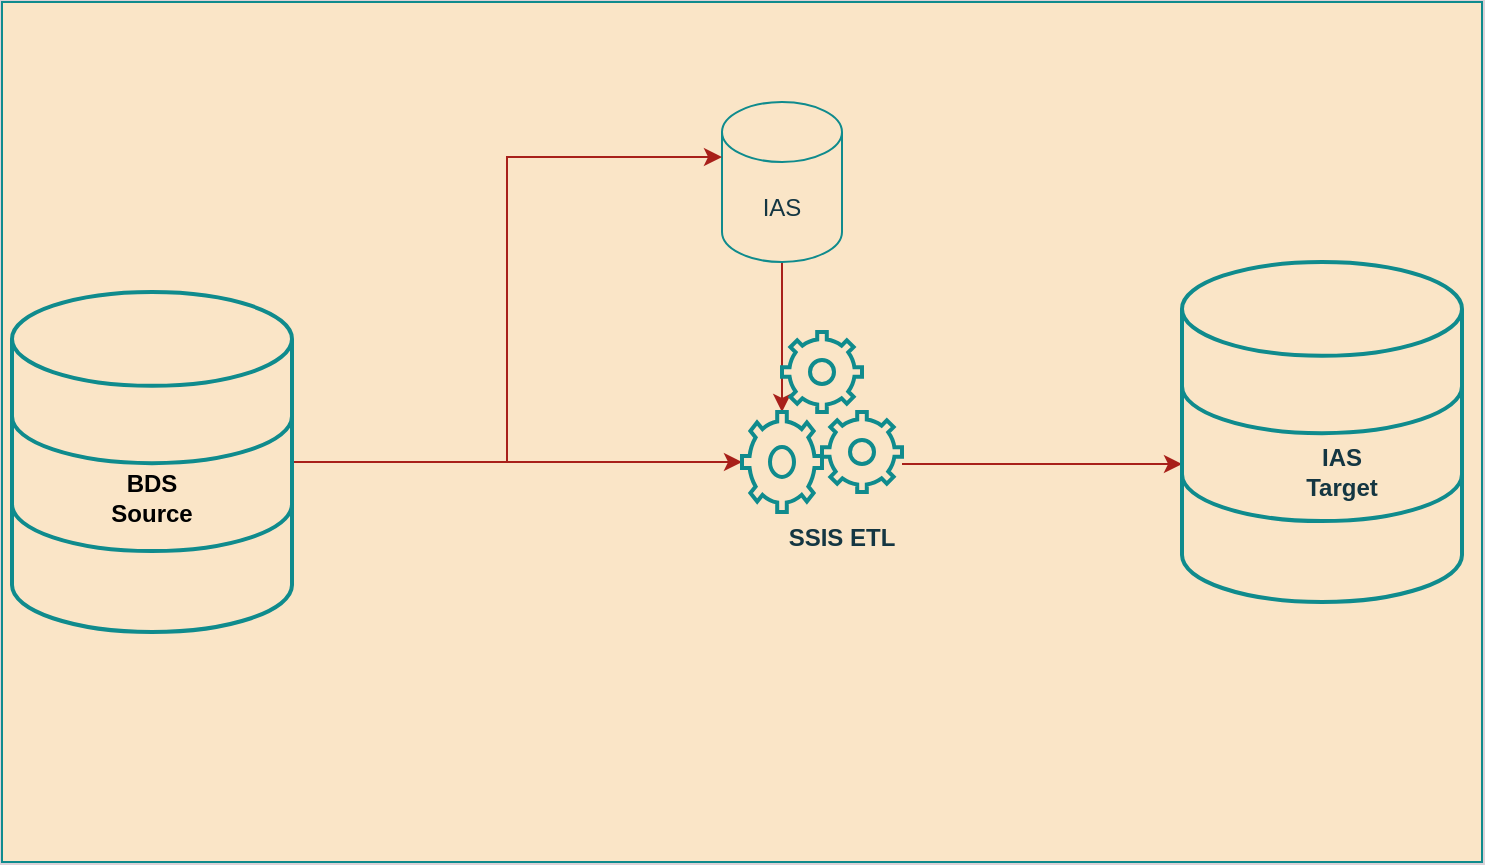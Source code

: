 <mxfile version="14.5.7" type="github">
  <diagram id="-VE1DlsIKemhwOQ85xQe" name="Page-1">
    <mxGraphModel dx="2066" dy="1154" grid="1" gridSize="10" guides="1" tooltips="1" connect="1" arrows="1" fold="1" page="1" pageScale="1" pageWidth="850" pageHeight="1100" background="#DAD2D8" math="0" shadow="0">
      <root>
        <mxCell id="0" />
        <mxCell id="1" parent="0" />
        <mxCell id="6c9obPqAfT_eIUfNTo_A-2" value="" style="rounded=0;whiteSpace=wrap;html=1;sketch=0;strokeColor=#0F8B8D;fillColor=#FAE5C7;fontSize=4;fontColor=#143642;" vertex="1" parent="1">
          <mxGeometry x="90" y="250" width="740" height="430" as="geometry" />
        </mxCell>
        <mxCell id="n6P6MmhynRXJax2jx8tK-43" style="edgeStyle=orthogonalEdgeStyle;rounded=0;orthogonalLoop=1;jettySize=auto;html=1;fontColor=#143642;labelBackgroundColor=#DAD2D8;strokeColor=#A8201A;" parent="1" source="n6P6MmhynRXJax2jx8tK-2" target="n6P6MmhynRXJax2jx8tK-32" edge="1">
          <mxGeometry relative="1" as="geometry">
            <mxPoint x="480" y="420" as="targetPoint" />
          </mxGeometry>
        </mxCell>
        <mxCell id="n6P6MmhynRXJax2jx8tK-2" value="IAS" style="shape=cylinder3;whiteSpace=wrap;html=1;boundedLbl=1;backgroundOutline=1;size=15;fillColor=#FAE5C7;strokeColor=#0F8B8D;fontColor=#143642;" parent="1" vertex="1">
          <mxGeometry x="450" y="300" width="60" height="80" as="geometry" />
        </mxCell>
        <mxCell id="n6P6MmhynRXJax2jx8tK-17" value="" style="shape=image;html=1;verticalAlign=top;verticalLabelPosition=bottom;imageAspect=0;aspect=fixed;image=https://cdn0.iconfinder.com/data/icons/16x16-free-toolbar-icons/16/search_zoom.png;fontColor=#143642;labelBackgroundColor=#DAD2D8;fillColor=#FAE5C7;strokeColor=#0F8B8D;" parent="1" vertex="1">
          <mxGeometry x="475" y="315" width="50" height="50" as="geometry" />
        </mxCell>
        <mxCell id="n6P6MmhynRXJax2jx8tK-36" style="edgeStyle=orthogonalEdgeStyle;rounded=0;orthogonalLoop=1;jettySize=auto;html=1;entryX=0;entryY=0.559;entryDx=0;entryDy=0;entryPerimeter=0;fontColor=#143642;labelBackgroundColor=#DAD2D8;strokeColor=#A8201A;" parent="1" edge="1">
          <mxGeometry relative="1" as="geometry">
            <mxPoint x="540" y="481.03" as="sourcePoint" />
            <mxPoint x="680" y="481.03" as="targetPoint" />
          </mxGeometry>
        </mxCell>
        <mxCell id="n6P6MmhynRXJax2jx8tK-24" value="" style="html=1;verticalLabelPosition=bottom;align=center;verticalAlign=top;strokeWidth=2;strokeColor=#0F8B8D;shadow=0;dashed=0;shape=mxgraph.ios7.icons.settings;fontColor=#143642;labelBackgroundColor=#DAD2D8;fillColor=#FAE5C7;" parent="1" vertex="1">
          <mxGeometry x="500" y="455" width="40" height="40" as="geometry" />
        </mxCell>
        <mxCell id="n6P6MmhynRXJax2jx8tK-35" style="edgeStyle=orthogonalEdgeStyle;rounded=0;orthogonalLoop=1;jettySize=auto;html=1;fontColor=#143642;labelBackgroundColor=#DAD2D8;strokeColor=#A8201A;" parent="1" source="n6P6MmhynRXJax2jx8tK-26" target="n6P6MmhynRXJax2jx8tK-32" edge="1">
          <mxGeometry relative="1" as="geometry" />
        </mxCell>
        <mxCell id="n6P6MmhynRXJax2jx8tK-40" style="edgeStyle=orthogonalEdgeStyle;rounded=0;orthogonalLoop=1;jettySize=auto;html=1;entryX=0;entryY=0;entryDx=0;entryDy=27.5;entryPerimeter=0;fontColor=#143642;labelBackgroundColor=#DAD2D8;strokeColor=#A8201A;" parent="1" source="n6P6MmhynRXJax2jx8tK-26" target="n6P6MmhynRXJax2jx8tK-2" edge="1">
          <mxGeometry relative="1" as="geometry" />
        </mxCell>
        <mxCell id="n6P6MmhynRXJax2jx8tK-26" value="" style="html=1;verticalLabelPosition=bottom;align=center;verticalAlign=top;strokeWidth=2;strokeColor=#0F8B8D;shadow=0;dashed=0;shape=mxgraph.ios7.icons.data;fontColor=#143642;labelBackgroundColor=#DAD2D8;fillColor=#FAE5C7;" parent="1" vertex="1">
          <mxGeometry x="95" y="395" width="140" height="170" as="geometry" />
        </mxCell>
        <mxCell id="n6P6MmhynRXJax2jx8tK-29" value="&lt;b&gt;&lt;font color=&quot;#000000&quot;&gt;BDS Source&lt;/font&gt;&lt;/b&gt;" style="text;html=1;strokeColor=none;fillColor=none;align=center;verticalAlign=middle;whiteSpace=wrap;rounded=0;fontColor=#143642;" parent="1" vertex="1">
          <mxGeometry x="140" y="485" width="50" height="25" as="geometry" />
        </mxCell>
        <mxCell id="n6P6MmhynRXJax2jx8tK-31" value="" style="html=1;verticalLabelPosition=bottom;align=center;verticalAlign=top;strokeWidth=2;strokeColor=#0F8B8D;shadow=0;dashed=0;shape=mxgraph.ios7.icons.settings;fontColor=#143642;labelBackgroundColor=#DAD2D8;fillColor=#FAE5C7;" parent="1" vertex="1">
          <mxGeometry x="480" y="415" width="40" height="40" as="geometry" />
        </mxCell>
        <mxCell id="n6P6MmhynRXJax2jx8tK-32" value="" style="html=1;verticalLabelPosition=bottom;align=center;verticalAlign=top;strokeWidth=2;strokeColor=#0F8B8D;shadow=0;dashed=0;shape=mxgraph.ios7.icons.settings;fontColor=#143642;direction=south;labelBackgroundColor=#DAD2D8;fillColor=#FAE5C7;" parent="1" vertex="1">
          <mxGeometry x="460" y="455" width="40" height="50" as="geometry" />
        </mxCell>
        <mxCell id="n6P6MmhynRXJax2jx8tK-33" value="" style="html=1;verticalLabelPosition=bottom;align=center;verticalAlign=top;strokeWidth=2;strokeColor=#0F8B8D;shadow=0;dashed=0;shape=mxgraph.ios7.icons.data;fontColor=#143642;labelBackgroundColor=#DAD2D8;fillColor=#FAE5C7;" parent="1" vertex="1">
          <mxGeometry x="680" y="380" width="140" height="170" as="geometry" />
        </mxCell>
        <mxCell id="n6P6MmhynRXJax2jx8tK-37" value="IAS Target" style="text;html=1;align=center;verticalAlign=middle;whiteSpace=wrap;rounded=0;fontColor=#143642;fontStyle=1" parent="1" vertex="1">
          <mxGeometry x="740" y="475" width="40" height="20" as="geometry" />
        </mxCell>
        <mxCell id="n6P6MmhynRXJax2jx8tK-38" value="&lt;b&gt;SSIS ETL&lt;/b&gt;" style="text;html=1;strokeColor=none;fillColor=none;align=center;verticalAlign=middle;whiteSpace=wrap;rounded=0;fontColor=#143642;" parent="1" vertex="1">
          <mxGeometry x="450" y="495" width="120" height="45" as="geometry" />
        </mxCell>
      </root>
    </mxGraphModel>
  </diagram>
</mxfile>
